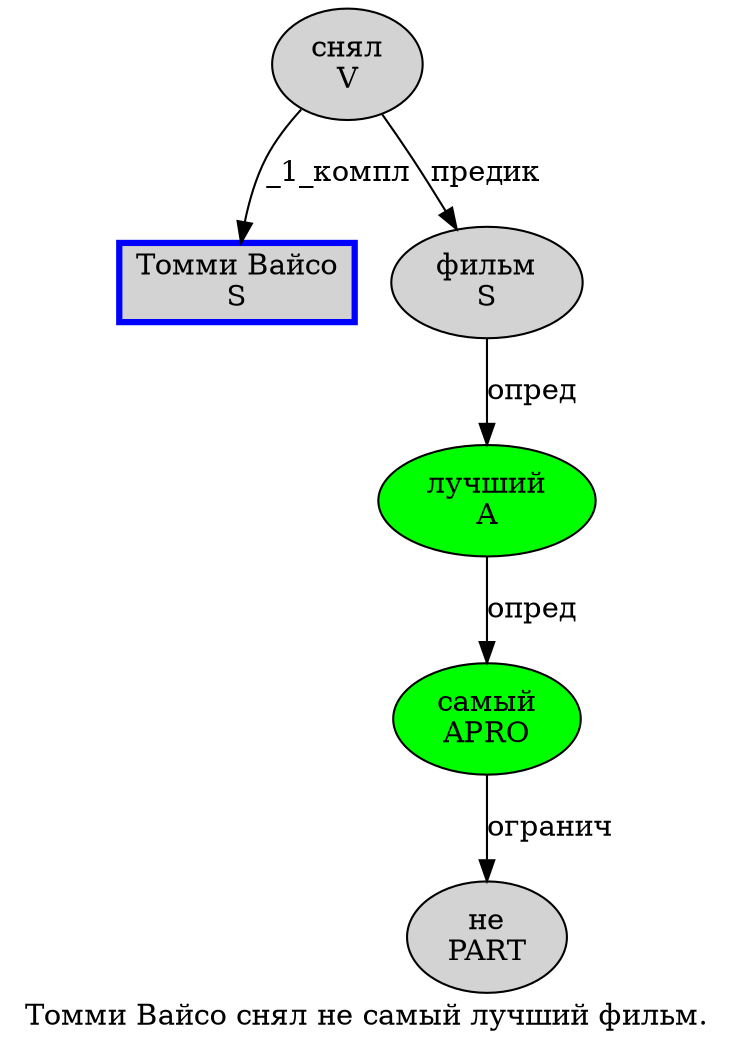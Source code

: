 digraph SENTENCE_2 {
	graph [label="Томми Вайсо снял не самый лучший фильм."]
	node [style=filled]
		0 [label="Томми Вайсо
S" color=blue fillcolor=lightgray penwidth=3 shape=box]
		1 [label="снял
V" color="" fillcolor=lightgray penwidth=1 shape=ellipse]
		2 [label="не
PART" color="" fillcolor=lightgray penwidth=1 shape=ellipse]
		3 [label="самый
APRO" color="" fillcolor=green penwidth=1 shape=ellipse]
		4 [label="лучший
A" color="" fillcolor=green penwidth=1 shape=ellipse]
		5 [label="фильм
S" color="" fillcolor=lightgray penwidth=1 shape=ellipse]
			5 -> 4 [label="опред"]
			4 -> 3 [label="опред"]
			1 -> 0 [label="_1_компл"]
			1 -> 5 [label="предик"]
			3 -> 2 [label="огранич"]
}